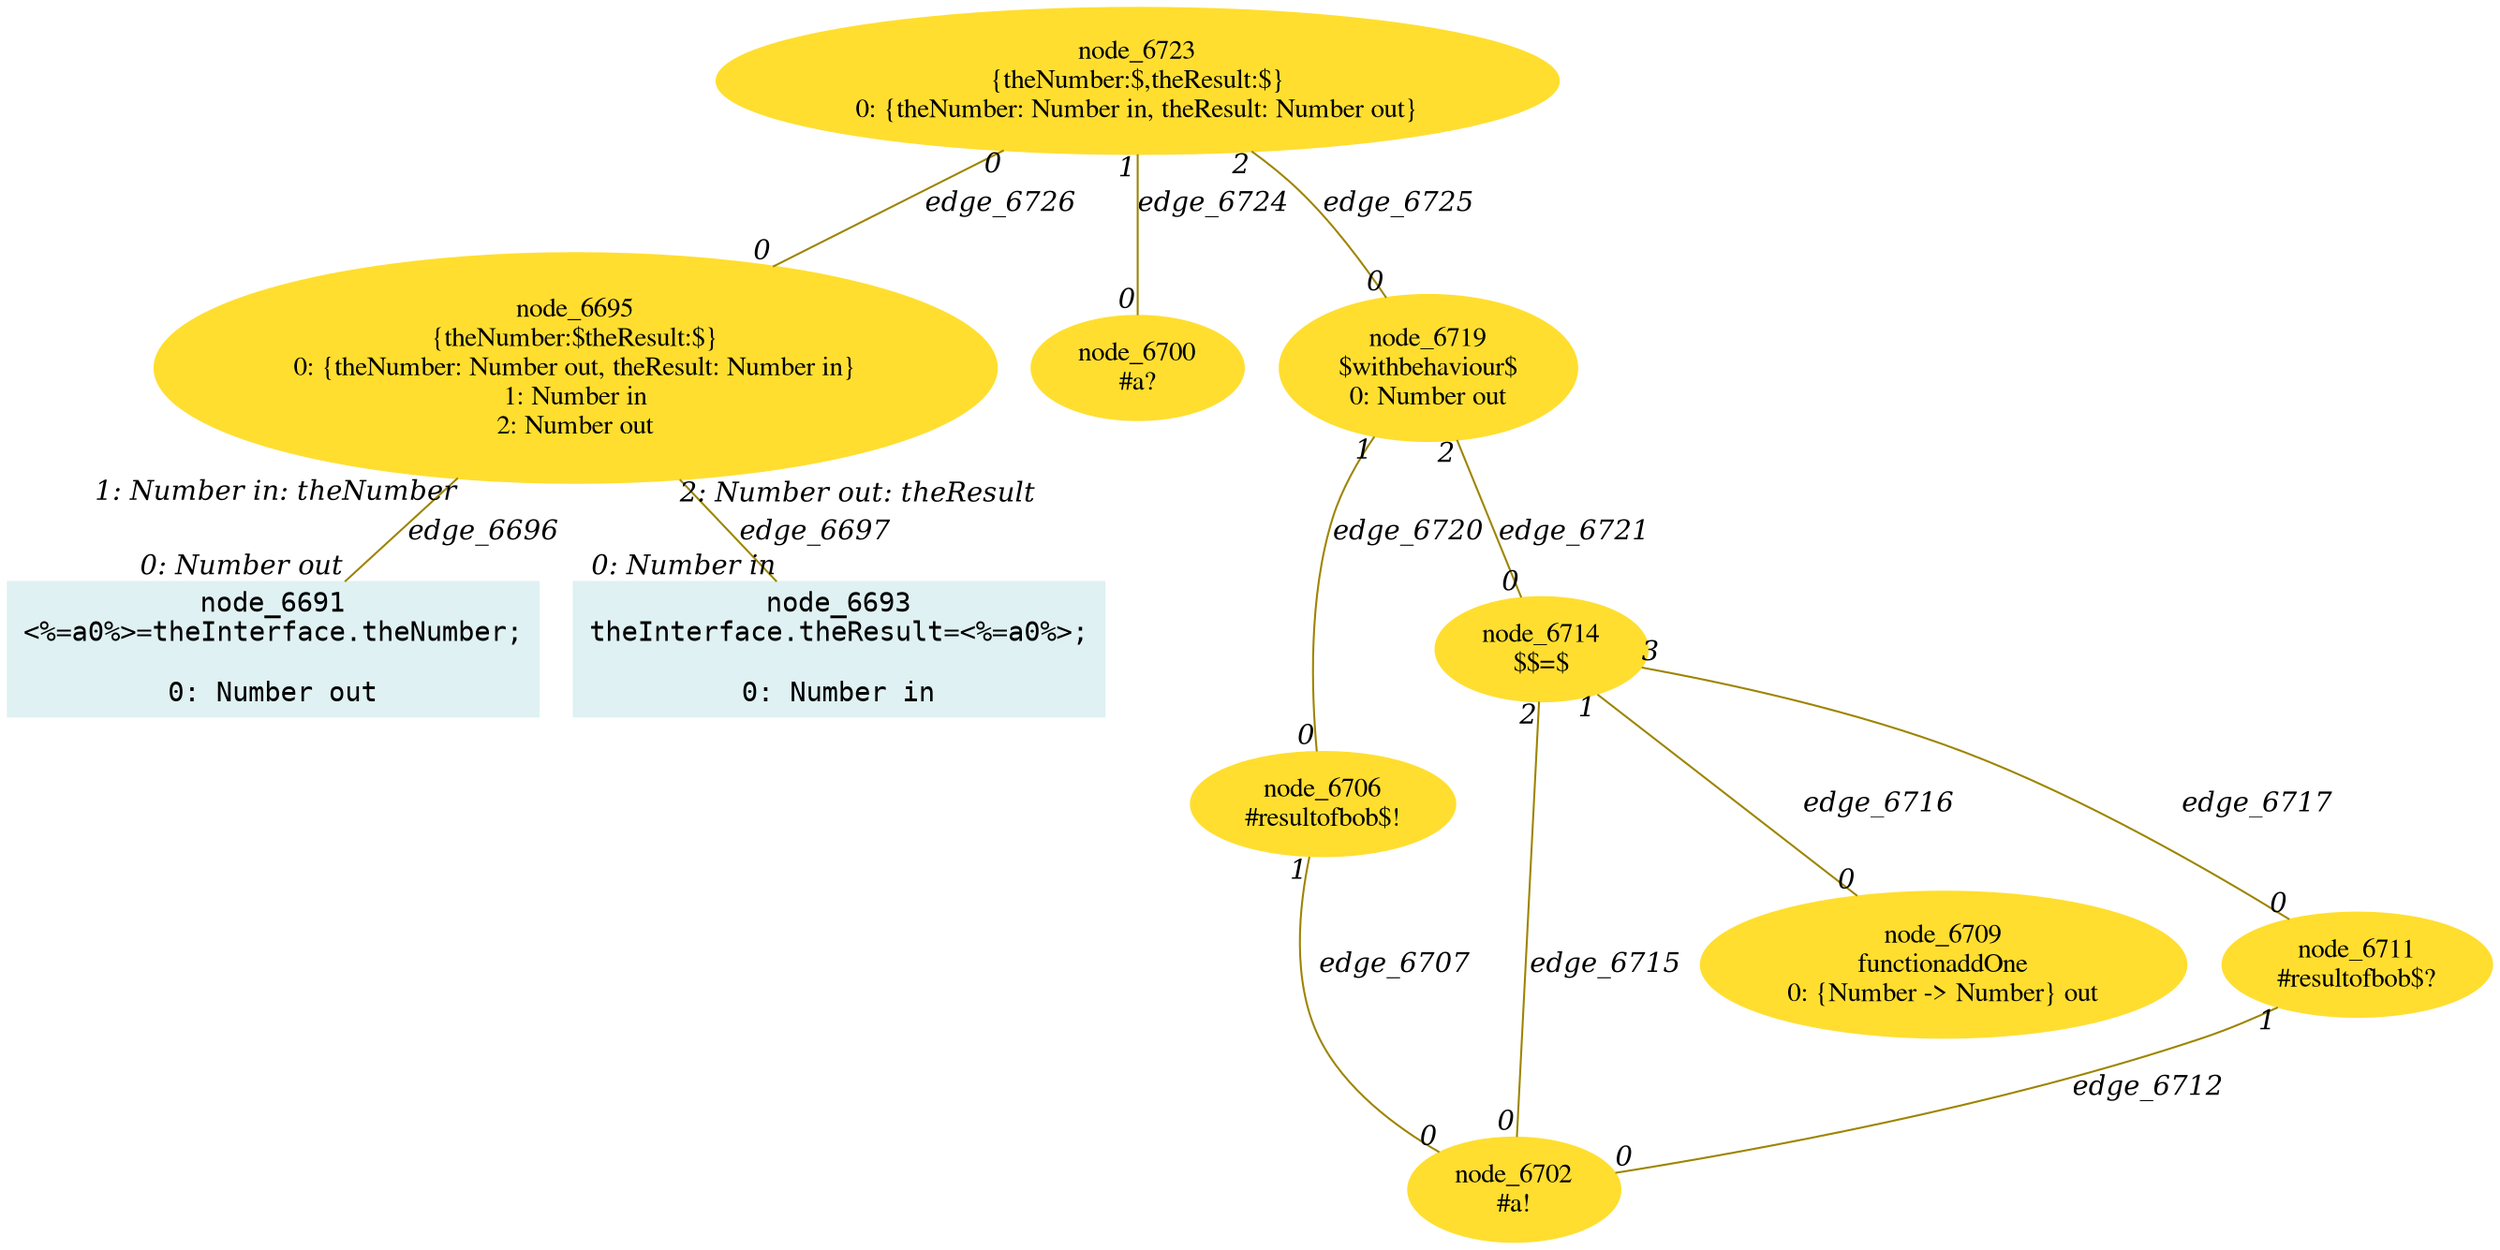 digraph g{node_6691 [shape="box", style="filled", color="#dff1f2", fontname="Courier", label="node_6691
<%=a0%>=theInterface.theNumber;

0: Number out" ]
node_6693 [shape="box", style="filled", color="#dff1f2", fontname="Courier", label="node_6693
theInterface.theResult=<%=a0%>;

0: Number in" ]
node_6695 [shape="ellipse", style="filled", color="#ffde2f", fontname="Times", label="node_6695
{theNumber:$theResult:$}
0: {theNumber: Number out, theResult: Number in}
1: Number in
2: Number out" ]
node_6700 [shape="ellipse", style="filled", color="#ffde2f", fontname="Times", label="node_6700
#a?
" ]
node_6702 [shape="ellipse", style="filled", color="#ffde2f", fontname="Times", label="node_6702
#a!
" ]
node_6706 [shape="ellipse", style="filled", color="#ffde2f", fontname="Times", label="node_6706
#resultofbob$!
" ]
node_6709 [shape="ellipse", style="filled", color="#ffde2f", fontname="Times", label="node_6709
functionaddOne
0: {Number -> Number} out" ]
node_6711 [shape="ellipse", style="filled", color="#ffde2f", fontname="Times", label="node_6711
#resultofbob$?
" ]
node_6714 [shape="ellipse", style="filled", color="#ffde2f", fontname="Times", label="node_6714
$$=$
" ]
node_6719 [shape="ellipse", style="filled", color="#ffde2f", fontname="Times", label="node_6719
$withbehaviour$
0: Number out" ]
node_6723 [shape="ellipse", style="filled", color="#ffde2f", fontname="Times", label="node_6723
{theNumber:$,theResult:$}
0: {theNumber: Number in, theResult: Number out}" ]
node_6695 -> node_6691 [dir=none, arrowHead=none, fontname="Times-Italic", arrowsize=1, color="#9d8400", label="edge_6696",  headlabel="0: Number out", taillabel="1: Number in: theNumber" ]
node_6695 -> node_6693 [dir=none, arrowHead=none, fontname="Times-Italic", arrowsize=1, color="#9d8400", label="edge_6697",  headlabel="0: Number in", taillabel="2: Number out: theResult" ]
node_6706 -> node_6702 [dir=none, arrowHead=none, fontname="Times-Italic", arrowsize=1, color="#9d8400", label="edge_6707",  headlabel="0", taillabel="1" ]
node_6711 -> node_6702 [dir=none, arrowHead=none, fontname="Times-Italic", arrowsize=1, color="#9d8400", label="edge_6712",  headlabel="0", taillabel="1" ]
node_6714 -> node_6702 [dir=none, arrowHead=none, fontname="Times-Italic", arrowsize=1, color="#9d8400", label="edge_6715",  headlabel="0", taillabel="2" ]
node_6714 -> node_6709 [dir=none, arrowHead=none, fontname="Times-Italic", arrowsize=1, color="#9d8400", label="edge_6716",  headlabel="0", taillabel="1" ]
node_6714 -> node_6711 [dir=none, arrowHead=none, fontname="Times-Italic", arrowsize=1, color="#9d8400", label="edge_6717",  headlabel="0", taillabel="3" ]
node_6719 -> node_6706 [dir=none, arrowHead=none, fontname="Times-Italic", arrowsize=1, color="#9d8400", label="edge_6720",  headlabel="0", taillabel="1" ]
node_6719 -> node_6714 [dir=none, arrowHead=none, fontname="Times-Italic", arrowsize=1, color="#9d8400", label="edge_6721",  headlabel="0", taillabel="2" ]
node_6723 -> node_6700 [dir=none, arrowHead=none, fontname="Times-Italic", arrowsize=1, color="#9d8400", label="edge_6724",  headlabel="0", taillabel="1" ]
node_6723 -> node_6719 [dir=none, arrowHead=none, fontname="Times-Italic", arrowsize=1, color="#9d8400", label="edge_6725",  headlabel="0", taillabel="2" ]
node_6723 -> node_6695 [dir=none, arrowHead=none, fontname="Times-Italic", arrowsize=1, color="#9d8400", label="edge_6726",  headlabel="0", taillabel="0" ]
}